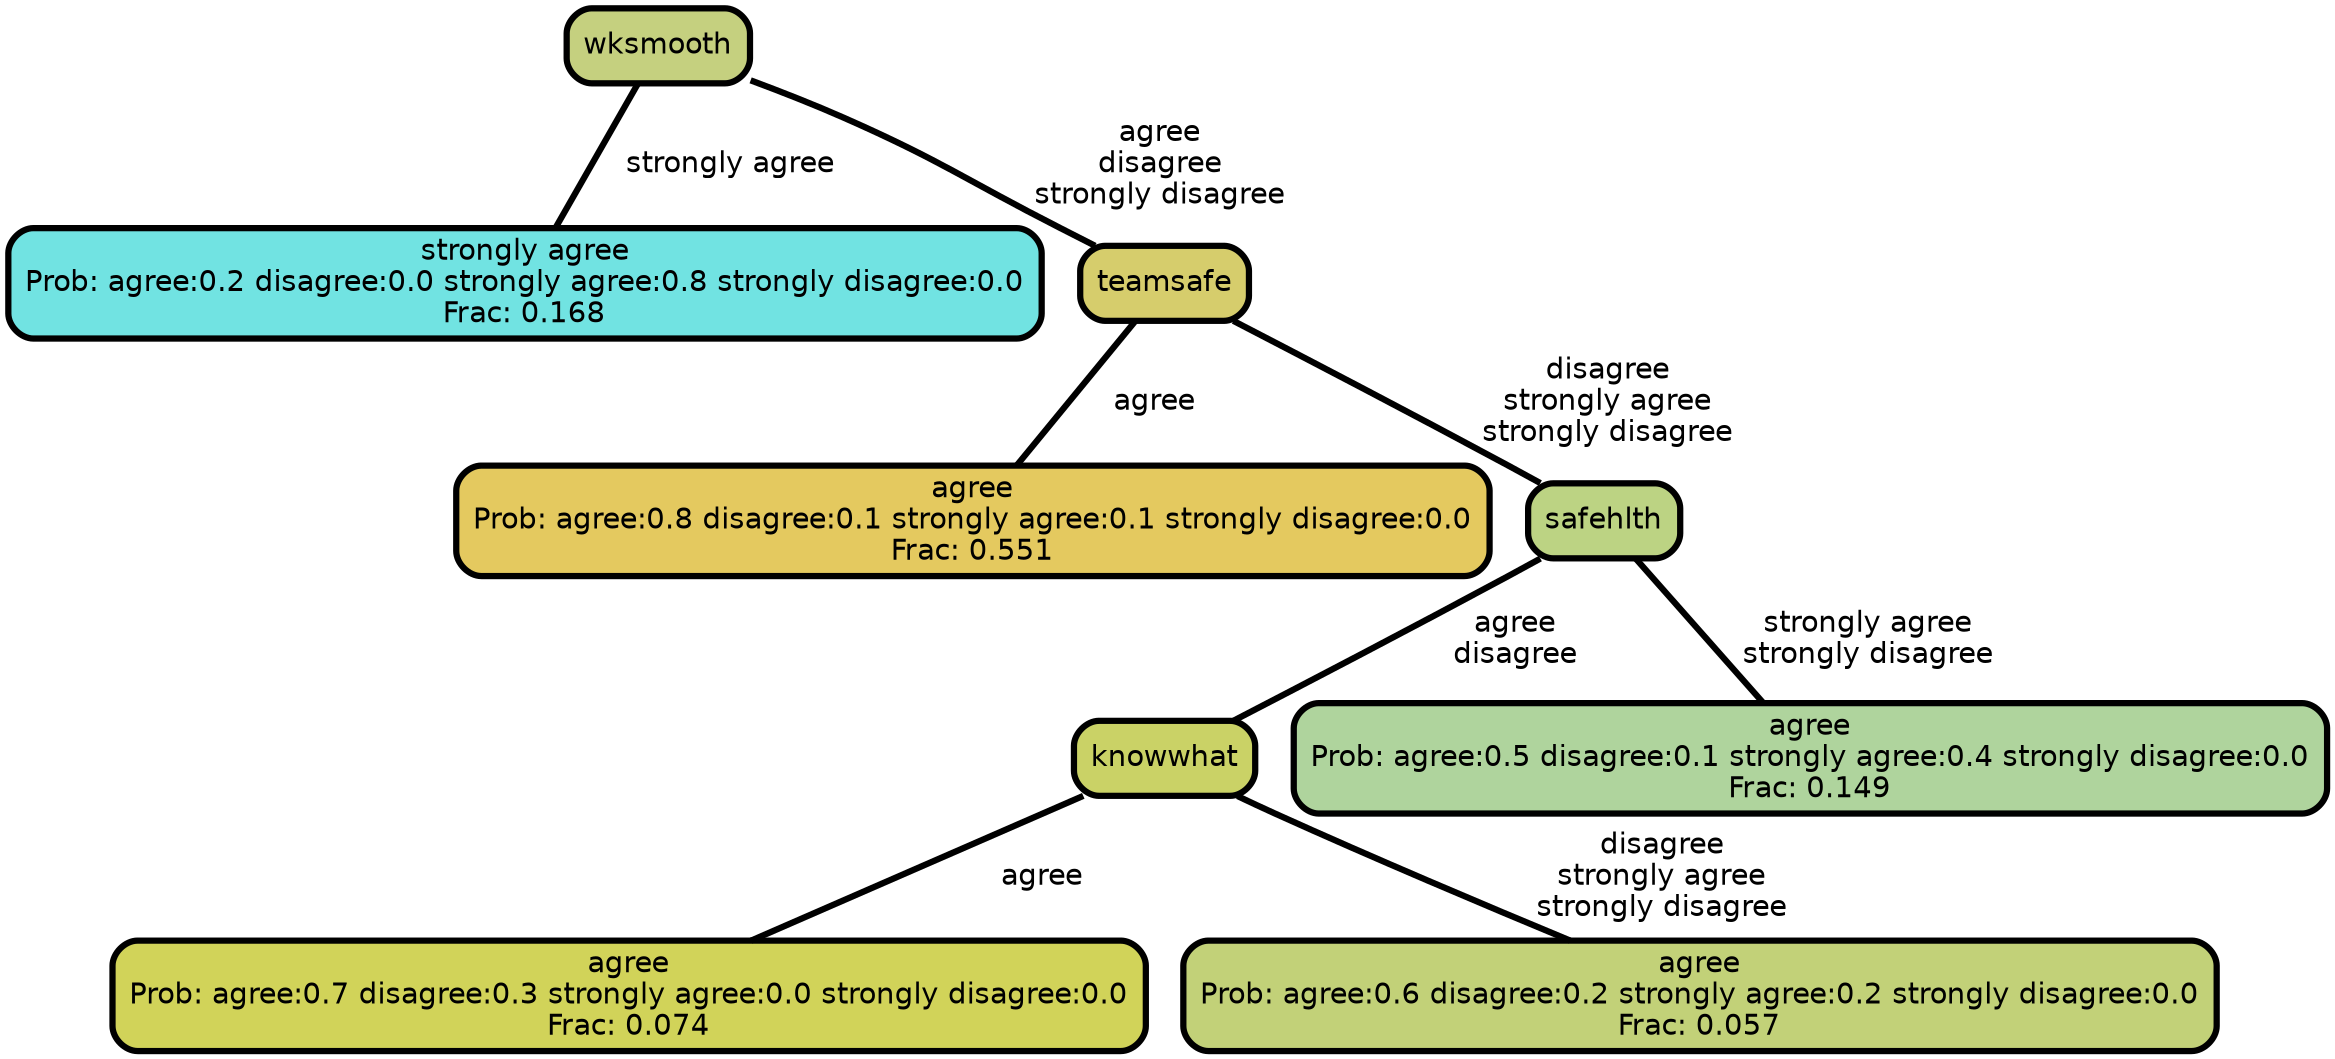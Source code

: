 graph Tree {
node [shape=box, style="filled, rounded",color="black",penwidth="3",fontcolor="black",                 fontname=helvetica] ;
graph [ranksep="0 equally", splines=straight,                 bgcolor=transparent, dpi=200] ;
edge [fontname=helvetica, color=black] ;
0 [label="strongly agree
Prob: agree:0.2 disagree:0.0 strongly agree:0.8 strongly disagree:0.0
Frac: 0.168", fillcolor="#71e3e2"] ;
1 [label="wksmooth", fillcolor="#c5d07f"] ;
2 [label="agree
Prob: agree:0.8 disagree:0.1 strongly agree:0.1 strongly disagree:0.0
Frac: 0.551", fillcolor="#e4c95f"] ;
3 [label="teamsafe", fillcolor="#d6cd6c"] ;
4 [label="agree
Prob: agree:0.7 disagree:0.3 strongly agree:0.0 strongly disagree:0.0
Frac: 0.074", fillcolor="#d1d359"] ;
5 [label="knowwhat", fillcolor="#cad266"] ;
6 [label="agree
Prob: agree:0.6 disagree:0.2 strongly agree:0.2 strongly disagree:0.0
Frac: 0.057", fillcolor="#c2d178"] ;
7 [label="safehlth", fillcolor="#bcd383"] ;
8 [label="agree
Prob: agree:0.5 disagree:0.1 strongly agree:0.4 strongly disagree:0.0
Frac: 0.149", fillcolor="#afd49d"] ;
1 -- 0 [label=" strongly agree",penwidth=3] ;
1 -- 3 [label=" agree\n disagree\n strongly disagree",penwidth=3] ;
3 -- 2 [label=" agree",penwidth=3] ;
3 -- 7 [label=" disagree\n strongly agree\n strongly disagree",penwidth=3] ;
5 -- 4 [label=" agree",penwidth=3] ;
5 -- 6 [label=" disagree\n strongly agree\n strongly disagree",penwidth=3] ;
7 -- 5 [label=" agree\n disagree",penwidth=3] ;
7 -- 8 [label=" strongly agree\n strongly disagree",penwidth=3] ;
{rank = same;}}